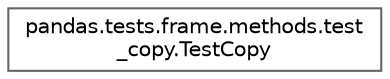 digraph "Graphical Class Hierarchy"
{
 // LATEX_PDF_SIZE
  bgcolor="transparent";
  edge [fontname=Helvetica,fontsize=10,labelfontname=Helvetica,labelfontsize=10];
  node [fontname=Helvetica,fontsize=10,shape=box,height=0.2,width=0.4];
  rankdir="LR";
  Node0 [id="Node000000",label="pandas.tests.frame.methods.test\l_copy.TestCopy",height=0.2,width=0.4,color="grey40", fillcolor="white", style="filled",URL="$d3/d22/classpandas_1_1tests_1_1frame_1_1methods_1_1test__copy_1_1TestCopy.html",tooltip=" "];
}
